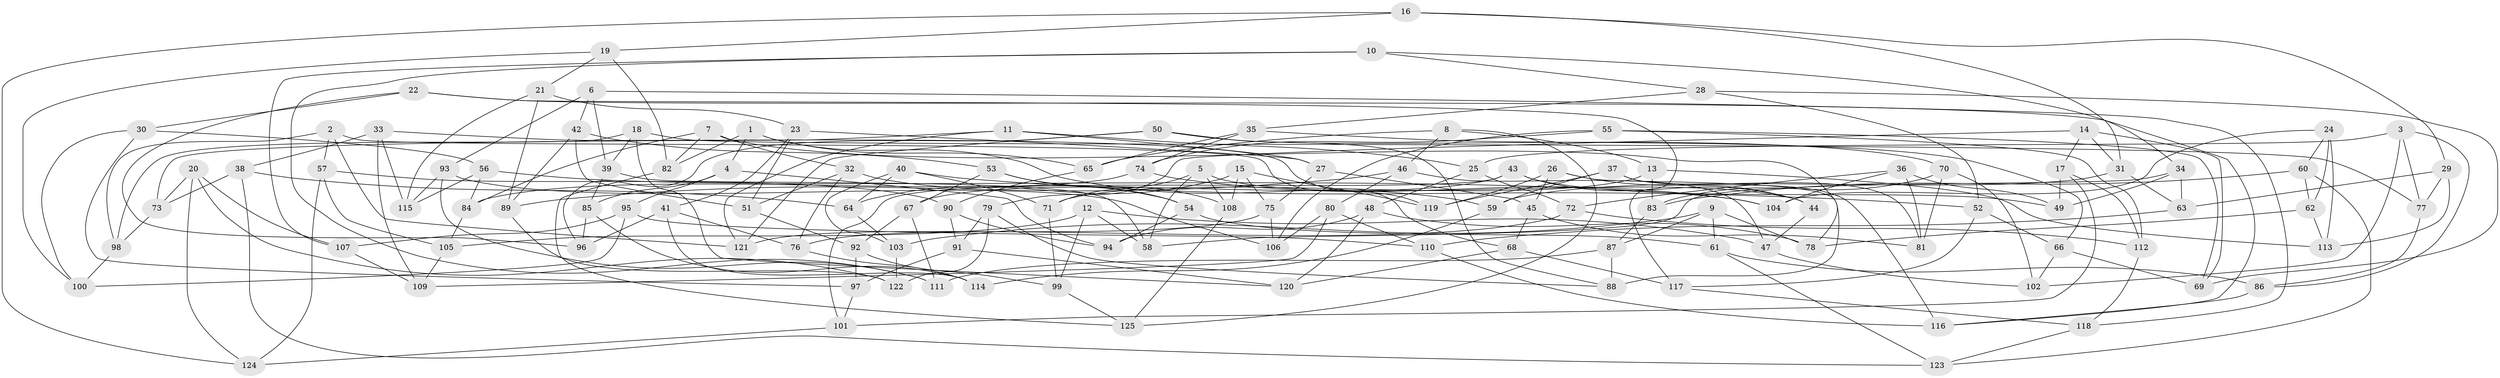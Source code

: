 // Generated by graph-tools (version 1.1) at 2025/26/03/09/25 03:26:55]
// undirected, 125 vertices, 250 edges
graph export_dot {
graph [start="1"]
  node [color=gray90,style=filled];
  1;
  2;
  3;
  4;
  5;
  6;
  7;
  8;
  9;
  10;
  11;
  12;
  13;
  14;
  15;
  16;
  17;
  18;
  19;
  20;
  21;
  22;
  23;
  24;
  25;
  26;
  27;
  28;
  29;
  30;
  31;
  32;
  33;
  34;
  35;
  36;
  37;
  38;
  39;
  40;
  41;
  42;
  43;
  44;
  45;
  46;
  47;
  48;
  49;
  50;
  51;
  52;
  53;
  54;
  55;
  56;
  57;
  58;
  59;
  60;
  61;
  62;
  63;
  64;
  65;
  66;
  67;
  68;
  69;
  70;
  71;
  72;
  73;
  74;
  75;
  76;
  77;
  78;
  79;
  80;
  81;
  82;
  83;
  84;
  85;
  86;
  87;
  88;
  89;
  90;
  91;
  92;
  93;
  94;
  95;
  96;
  97;
  98;
  99;
  100;
  101;
  102;
  103;
  104;
  105;
  106;
  107;
  108;
  109;
  110;
  111;
  112;
  113;
  114;
  115;
  116;
  117;
  118;
  119;
  120;
  121;
  122;
  123;
  124;
  125;
  1 -- 65;
  1 -- 82;
  1 -- 4;
  1 -- 59;
  2 -- 121;
  2 -- 57;
  2 -- 98;
  2 -- 68;
  3 -- 25;
  3 -- 86;
  3 -- 102;
  3 -- 77;
  4 -- 95;
  4 -- 85;
  4 -- 94;
  5 -- 71;
  5 -- 108;
  5 -- 44;
  5 -- 58;
  6 -- 118;
  6 -- 93;
  6 -- 39;
  6 -- 42;
  7 -- 82;
  7 -- 32;
  7 -- 78;
  7 -- 84;
  8 -- 65;
  8 -- 46;
  8 -- 125;
  8 -- 13;
  9 -- 103;
  9 -- 78;
  9 -- 87;
  9 -- 61;
  10 -- 28;
  10 -- 107;
  10 -- 111;
  10 -- 34;
  11 -- 73;
  11 -- 121;
  11 -- 27;
  11 -- 25;
  12 -- 105;
  12 -- 58;
  12 -- 47;
  12 -- 99;
  13 -- 83;
  13 -- 113;
  13 -- 71;
  14 -- 69;
  14 -- 17;
  14 -- 79;
  14 -- 31;
  15 -- 75;
  15 -- 119;
  15 -- 108;
  15 -- 64;
  16 -- 124;
  16 -- 31;
  16 -- 19;
  16 -- 29;
  17 -- 112;
  17 -- 101;
  17 -- 49;
  18 -- 77;
  18 -- 39;
  18 -- 98;
  18 -- 120;
  19 -- 100;
  19 -- 21;
  19 -- 82;
  20 -- 124;
  20 -- 122;
  20 -- 73;
  20 -- 107;
  21 -- 89;
  21 -- 115;
  21 -- 23;
  22 -- 30;
  22 -- 96;
  22 -- 117;
  22 -- 116;
  23 -- 51;
  23 -- 41;
  23 -- 27;
  24 -- 60;
  24 -- 62;
  24 -- 104;
  24 -- 113;
  25 -- 72;
  25 -- 48;
  26 -- 119;
  26 -- 88;
  26 -- 44;
  26 -- 45;
  27 -- 45;
  27 -- 75;
  28 -- 35;
  28 -- 52;
  28 -- 69;
  29 -- 77;
  29 -- 63;
  29 -- 113;
  30 -- 97;
  30 -- 56;
  30 -- 100;
  31 -- 63;
  31 -- 59;
  32 -- 51;
  32 -- 54;
  32 -- 76;
  33 -- 115;
  33 -- 109;
  33 -- 119;
  33 -- 38;
  34 -- 63;
  34 -- 49;
  34 -- 58;
  35 -- 74;
  35 -- 65;
  35 -- 66;
  36 -- 72;
  36 -- 81;
  36 -- 49;
  36 -- 104;
  37 -- 59;
  37 -- 81;
  37 -- 119;
  37 -- 116;
  38 -- 64;
  38 -- 73;
  38 -- 123;
  39 -- 85;
  39 -- 58;
  40 -- 64;
  40 -- 52;
  40 -- 103;
  40 -- 71;
  41 -- 96;
  41 -- 76;
  41 -- 114;
  42 -- 51;
  42 -- 89;
  42 -- 53;
  43 -- 44;
  43 -- 101;
  43 -- 49;
  43 -- 67;
  44 -- 47;
  45 -- 81;
  45 -- 68;
  46 -- 89;
  46 -- 80;
  46 -- 47;
  47 -- 102;
  48 -- 94;
  48 -- 120;
  48 -- 78;
  50 -- 88;
  50 -- 121;
  50 -- 96;
  50 -- 70;
  51 -- 92;
  52 -- 117;
  52 -- 66;
  53 -- 67;
  53 -- 108;
  53 -- 54;
  54 -- 94;
  54 -- 61;
  55 -- 112;
  55 -- 106;
  55 -- 69;
  55 -- 74;
  56 -- 84;
  56 -- 115;
  56 -- 104;
  57 -- 124;
  57 -- 105;
  57 -- 90;
  59 -- 114;
  60 -- 83;
  60 -- 62;
  60 -- 123;
  61 -- 123;
  61 -- 86;
  62 -- 78;
  62 -- 113;
  63 -- 110;
  64 -- 103;
  65 -- 90;
  66 -- 102;
  66 -- 69;
  67 -- 111;
  67 -- 92;
  68 -- 117;
  68 -- 120;
  70 -- 83;
  70 -- 81;
  70 -- 102;
  71 -- 99;
  72 -- 112;
  72 -- 76;
  73 -- 98;
  74 -- 84;
  74 -- 104;
  75 -- 121;
  75 -- 106;
  76 -- 114;
  77 -- 86;
  79 -- 91;
  79 -- 122;
  79 -- 88;
  80 -- 109;
  80 -- 110;
  80 -- 106;
  82 -- 125;
  83 -- 87;
  84 -- 105;
  85 -- 114;
  85 -- 96;
  86 -- 116;
  87 -- 88;
  87 -- 111;
  89 -- 122;
  90 -- 91;
  90 -- 94;
  91 -- 97;
  91 -- 120;
  92 -- 97;
  92 -- 99;
  93 -- 111;
  93 -- 115;
  93 -- 106;
  95 -- 110;
  95 -- 100;
  95 -- 107;
  97 -- 101;
  98 -- 100;
  99 -- 125;
  101 -- 124;
  103 -- 122;
  105 -- 109;
  107 -- 109;
  108 -- 125;
  110 -- 116;
  112 -- 118;
  117 -- 118;
  118 -- 123;
}
